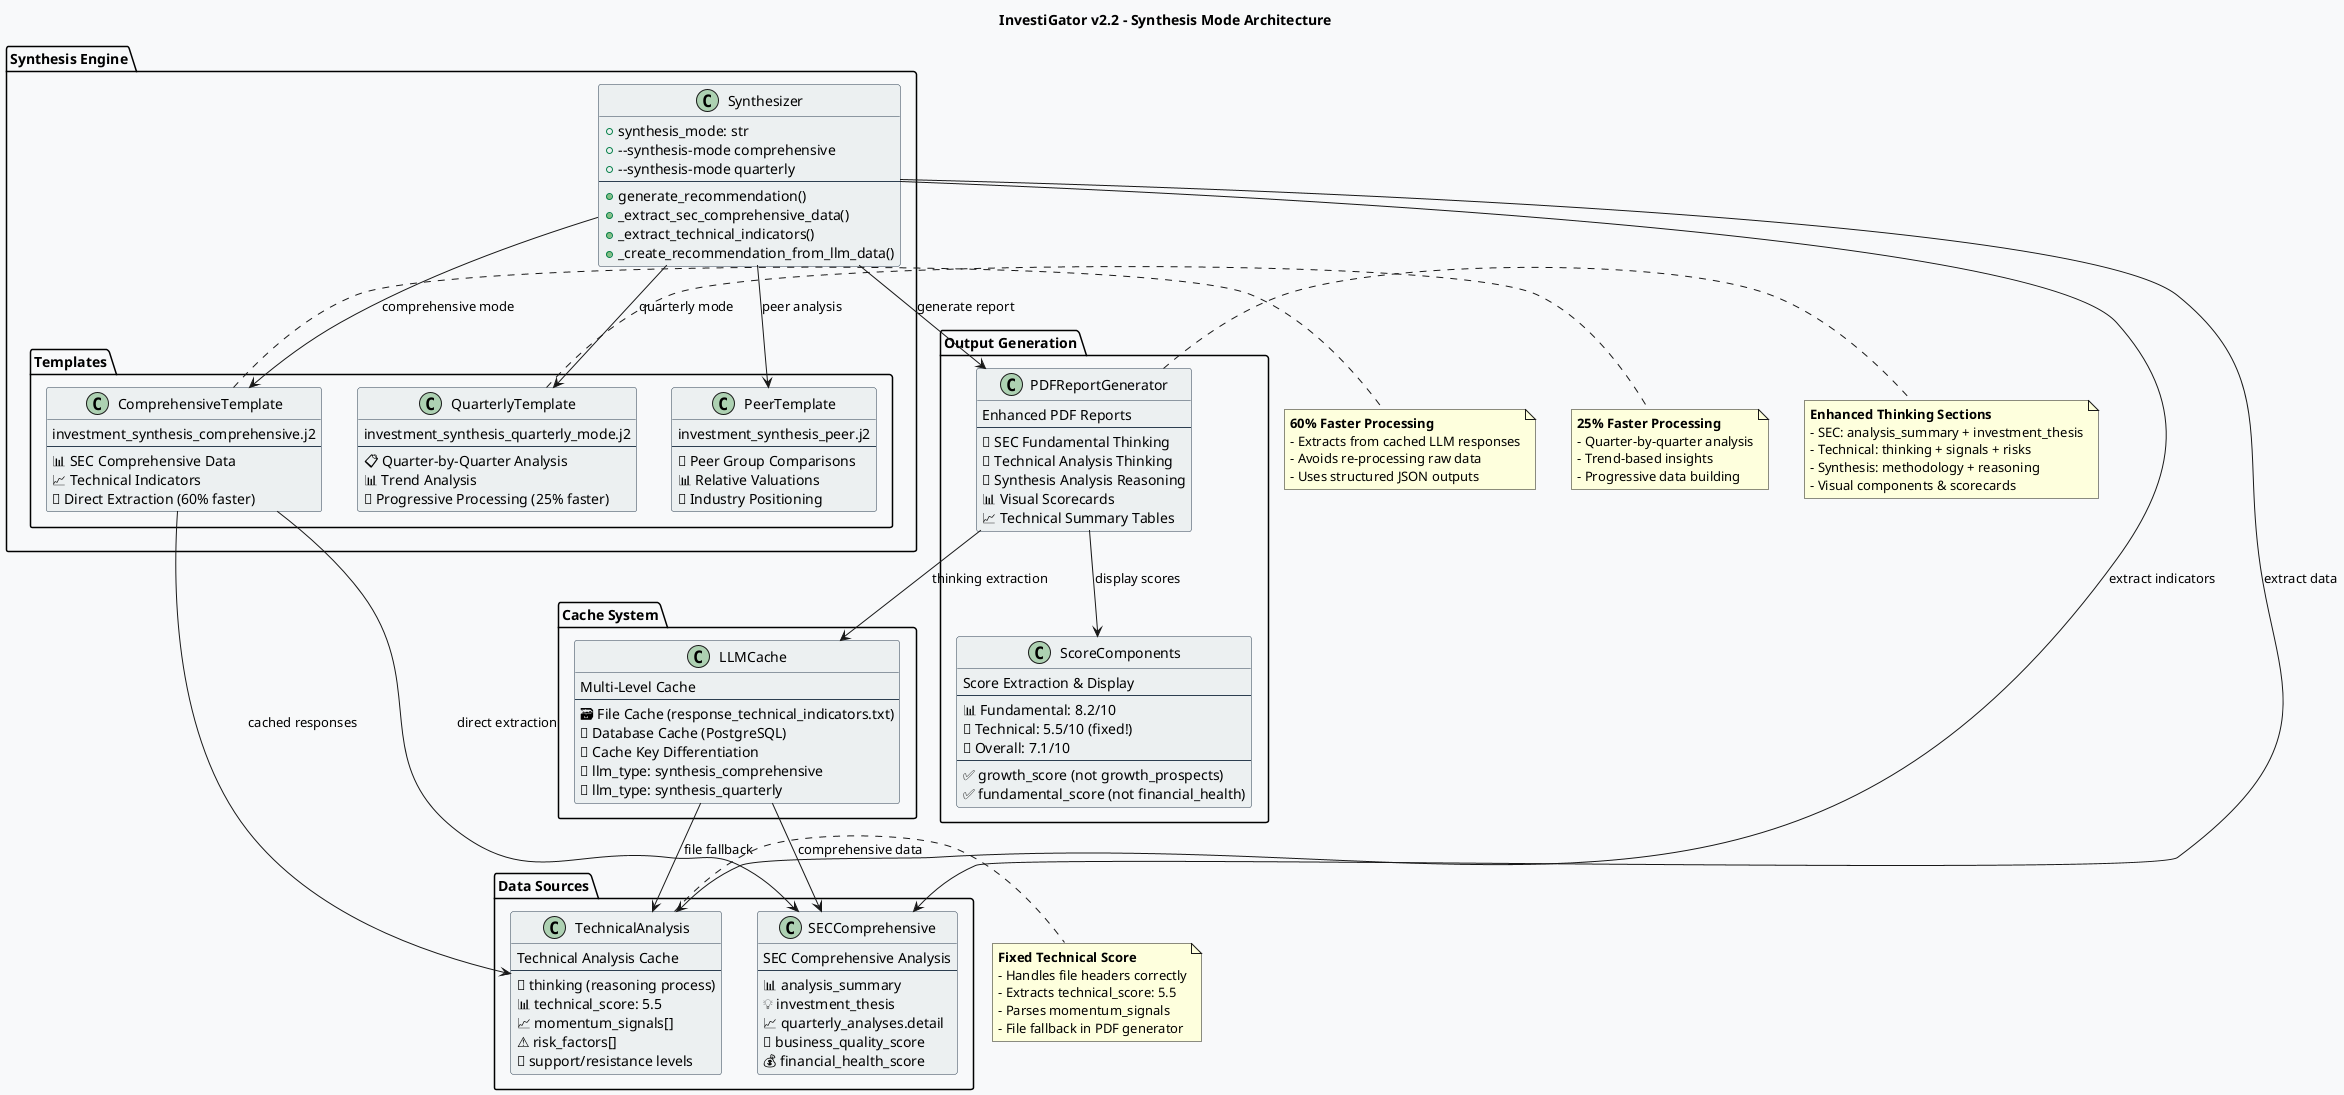 @startuml synthesis-modes
!define RECTANGLE class

title InvestiGator v2.2 - Synthesis Mode Architecture

skinparam backgroundColor #f8f9fa
skinparam classBorderColor #2c3e50
skinparam classBackgroundColor #ecf0f1

package "Synthesis Engine" {
    RECTANGLE Synthesizer {
        + synthesis_mode: str
        + --synthesis-mode comprehensive
        + --synthesis-mode quarterly
        --
        + generate_recommendation()
        + _extract_sec_comprehensive_data()
        + _extract_technical_indicators()
        + _create_recommendation_from_llm_data()
    }
    
    package "Templates" {
        RECTANGLE ComprehensiveTemplate {
            investment_synthesis_comprehensive.j2
            --
            📊 SEC Comprehensive Data
            📈 Technical Indicators
            🎯 Direct Extraction (60% faster)
        }
        
        RECTANGLE QuarterlyTemplate {
            investment_synthesis_quarterly_mode.j2
            --
            📋 Quarter-by-Quarter Analysis
            📊 Trend Analysis
            🔄 Progressive Processing (25% faster)
        }
        
        RECTANGLE PeerTemplate {
            investment_synthesis_peer.j2
            --
            🏢 Peer Group Comparisons
            📊 Relative Valuations
            🎯 Industry Positioning
        }
    }
}

package "Data Sources" {
    RECTANGLE SECComprehensive {
        SEC Comprehensive Analysis
        --
        📊 analysis_summary
        💡 investment_thesis
        📈 quarterly_analyses.detail
        🎯 business_quality_score
        💰 financial_health_score
    }
    
    RECTANGLE TechnicalAnalysis {
        Technical Analysis Cache
        --
        🧠 thinking (reasoning process)
        📊 technical_score: 5.5
        📈 momentum_signals[]
        ⚠️ risk_factors[]
        🎯 support/resistance levels
    }
}

package "Output Generation" {
    RECTANGLE PDFReportGenerator {
        Enhanced PDF Reports
        --
        🧠 SEC Fundamental Thinking
        🔧 Technical Analysis Thinking
        🎯 Synthesis Analysis Reasoning
        📊 Visual Scorecards
        📈 Technical Summary Tables
    }
    
    RECTANGLE ScoreComponents {
        Score Extraction & Display
        --
        📊 Fundamental: 8.2/10
        🔧 Technical: 5.5/10 (fixed!)
        🎯 Overall: 7.1/10
        --
        ✅ growth_score (not growth_prospects)
        ✅ fundamental_score (not financial_health)
    }
}

package "Cache System" {
    RECTANGLE LLMCache {
        Multi-Level Cache
        --
        🗃️ File Cache (response_technical_indicators.txt)
        💾 Database Cache (PostgreSQL)
        🔄 Cache Key Differentiation
        📝 llm_type: synthesis_comprehensive
        📝 llm_type: synthesis_quarterly
    }
}

' Relationships
Synthesizer --> ComprehensiveTemplate : comprehensive mode
Synthesizer --> QuarterlyTemplate : quarterly mode
Synthesizer --> PeerTemplate : peer analysis

Synthesizer --> SECComprehensive : extract data
Synthesizer --> TechnicalAnalysis : extract indicators

ComprehensiveTemplate --> SECComprehensive : direct extraction
ComprehensiveTemplate --> TechnicalAnalysis : cached responses

Synthesizer --> PDFReportGenerator : generate report
PDFReportGenerator --> ScoreComponents : display scores

PDFReportGenerator --> LLMCache : thinking extraction
LLMCache --> SECComprehensive : comprehensive data
LLMCache --> TechnicalAnalysis : file fallback

note right of ComprehensiveTemplate
  **60% Faster Processing**
  - Extracts from cached LLM responses
  - Avoids re-processing raw data
  - Uses structured JSON outputs
end note

note right of QuarterlyTemplate
  **25% Faster Processing**
  - Quarter-by-quarter analysis
  - Trend-based insights
  - Progressive data building
end note

note right of TechnicalAnalysis
  **Fixed Technical Score**
  - Handles file headers correctly
  - Extracts technical_score: 5.5
  - Parses momentum_signals
  - File fallback in PDF generator
end note

note right of PDFReportGenerator
  **Enhanced Thinking Sections**
  - SEC: analysis_summary + investment_thesis
  - Technical: thinking + signals + risks
  - Synthesis: methodology + reasoning
  - Visual components & scorecards
end note

@enduml